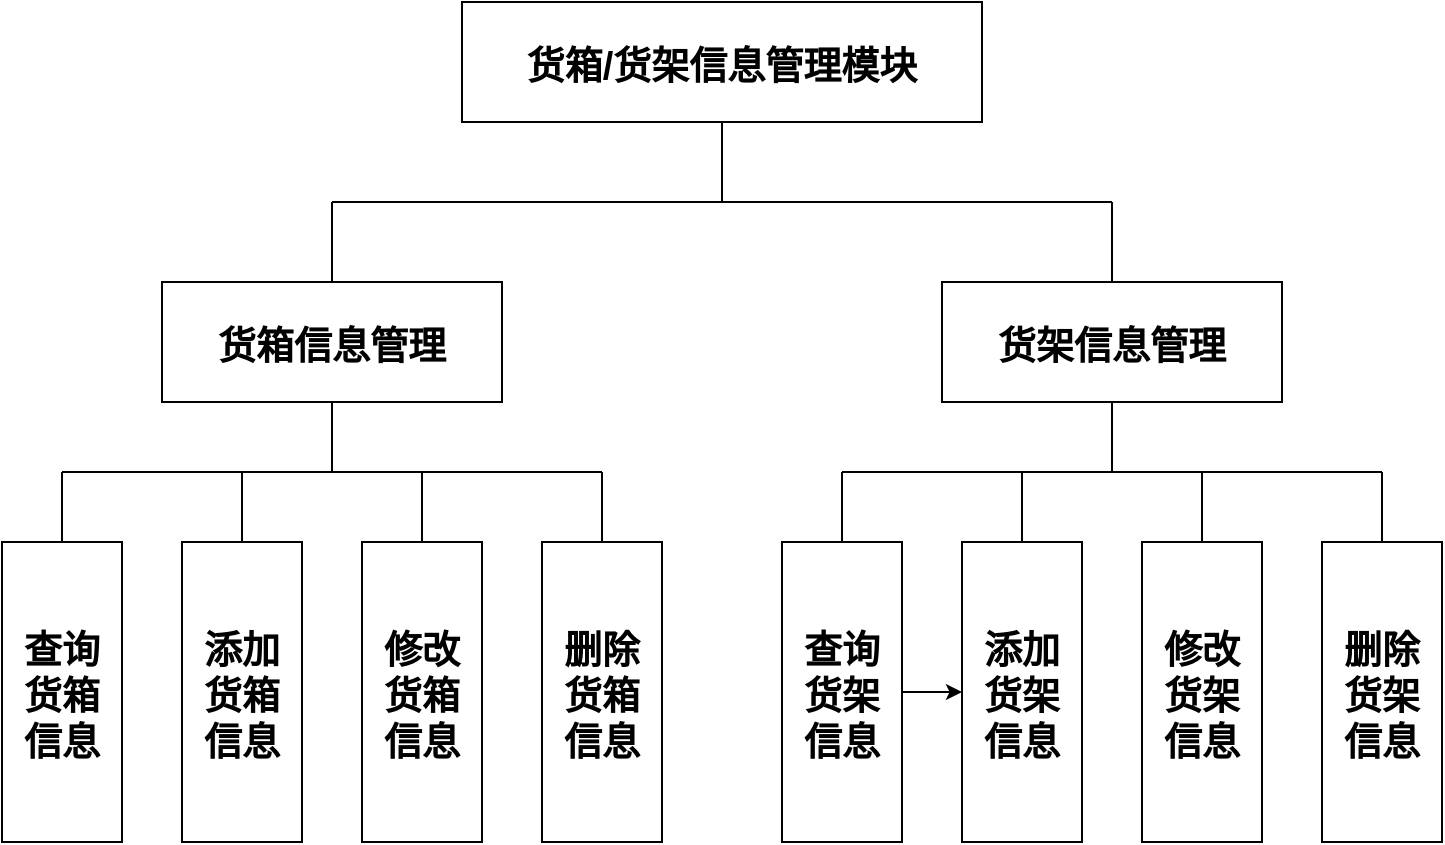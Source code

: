 <mxfile version="12.9.1" type="github" pages="3"><diagram name="货箱/架信息管理模块" id="货箱/架信息管理模块"><mxGraphModel dx="1422" dy="776" grid="1" gridSize="10" guides="1" tooltips="1" connect="1" arrows="1" fold="1" page="1" pageScale="1" pageWidth="500" pageHeight="800" math="0" shadow="0"><root><mxCell id="0"/><mxCell id="1" value="Background" parent="0"/><mxCell id="2" value="货箱/货架信息管理模块" style="fontSize=19;fontStyle=1" parent="1" vertex="1"><mxGeometry x="290" y="60" width="260" height="60" as="geometry"/></mxCell><mxCell id="3" value="货箱信息管理" style="fontStyle=1;fontSize=19;" parent="1" vertex="1"><mxGeometry x="140" y="200" width="170" height="60" as="geometry"/></mxCell><mxCell id="4" value="货架信息管理" style="fontStyle=1;fontSize=19;" parent="1" vertex="1"><mxGeometry x="530" y="200" width="170" height="60" as="geometry"/></mxCell><mxCell id="5" value="查询&#10;货箱&#10;信息" style="fontStyle=1;fontSize=19;" parent="1" vertex="1"><mxGeometry x="60" y="330" width="60" height="150" as="geometry"/></mxCell><mxCell id="6" value="添加&#10;货箱&#10;信息" style="fontStyle=1;fontSize=19;" parent="1" vertex="1"><mxGeometry x="150" y="330" width="60" height="150" as="geometry"/></mxCell><mxCell id="7" value="修改&#10;货箱&#10;信息" style="fontStyle=1;fontSize=19;" parent="1" vertex="1"><mxGeometry x="240" y="330" width="60" height="150" as="geometry"/></mxCell><mxCell id="8" value="删除&#10;货箱&#10;信息" style="fontStyle=1;fontSize=19;" parent="1" vertex="1"><mxGeometry x="330" y="330" width="60" height="150" as="geometry"/></mxCell><mxCell id="9" value="查询&#10;货架&#10;信息" style="fontSize=19;fontStyle=1" parent="1" vertex="1"><mxGeometry x="450" y="330" width="60" height="150" as="geometry"/></mxCell><mxCell id="10" value="添加&#10;货架&#10;信息" style="fontStyle=1;fontSize=19;" parent="1" vertex="1"><mxGeometry x="540" y="330" width="60" height="150" as="geometry"/></mxCell><mxCell id="11" value="修改&#10;货架&#10;信息" style="fontStyle=1;fontSize=19;" parent="1" vertex="1"><mxGeometry x="630" y="330" width="60" height="150" as="geometry"/></mxCell><mxCell id="12" value="删除&#10;货架&#10;信息" style="fontStyle=1;fontSize=19;" parent="1" vertex="1"><mxGeometry x="720" y="330" width="60" height="150" as="geometry"/></mxCell><mxCell id="42" style="vsdxID=28;edgeStyle=none;startArrow=none;endArrow=none;startSize=5;endSize=5;strokeColor=#000000;spacingTop=0;spacingBottom=0;spacingLeft=0;spacingRight=0;verticalAlign=middle;html=1;labelBackgroundColor=#ffffff;rounded=1;" parent="1" edge="1"><mxGeometry relative="1" as="geometry"><mxPoint x="-135" y="102" as="offset"/><Array as="points"/><mxPoint x="480" y="295" as="sourcePoint"/><mxPoint x="750" y="295" as="targetPoint"/></mxGeometry></mxCell><mxCell id="41" style="vsdxID=22;edgeStyle=none;startArrow=none;endArrow=none;startSize=5;endSize=5;strokeColor=#000000;spacingTop=0;spacingBottom=0;spacingLeft=0;spacingRight=0;verticalAlign=middle;html=1;labelBackgroundColor=#ffffff;rounded=1;" parent="1" edge="1"><mxGeometry relative="1" as="geometry"><mxPoint x="-135" y="102" as="offset"/><Array as="points"/><mxPoint x="90" y="295" as="sourcePoint"/><mxPoint x="360" y="295" as="targetPoint"/></mxGeometry></mxCell><mxCell id="40" style="vsdxID=14;edgeStyle=none;startArrow=none;endArrow=none;startSize=5;endSize=5;strokeColor=#000000;spacingTop=0;spacingBottom=0;spacingLeft=0;spacingRight=0;verticalAlign=middle;html=1;labelBackgroundColor=#ffffff;rounded=1;" parent="1" edge="1"><mxGeometry relative="1" as="geometry"><mxPoint x="-195" y="102" as="offset"/><Array as="points"/><mxPoint x="225" y="160" as="sourcePoint"/><mxPoint x="615" y="160" as="targetPoint"/></mxGeometry></mxCell><mxCell id="13" style="vsdxID=8;edgeStyle=none;startArrow=none;endArrow=classic;startSize=5;endSize=5;strokeColor=#000000;spacingTop=0;spacingBottom=0;spacingLeft=0;spacingRight=0;verticalAlign=middle;html=1;labelBackgroundColor=#ffffff;rounded=0;exitX=1;exitY=0.5;exitDx=0;exitDy=0;exitPerimeter=0;entryX=0;entryY=0.5;entryDx=0;entryDy=0;entryPerimeter=0;" parent="1" source="9" target="10" edge="1"><mxGeometry relative="1" as="geometry"><mxPoint x="-15" y="102" as="offset"/><Array as="points"><mxPoint x="530" y="405"/><mxPoint x="520" y="405"/></Array></mxGeometry></mxCell><mxCell id="14" parent="1" vertex="1"><mxGeometry x="420" y="160" as="geometry"/></mxCell><mxCell id="15" style="vsdxID=13;edgeStyle=none;startArrow=none;endArrow=none;startSize=5;endSize=5;strokeColor=#000000;spacingTop=0;spacingBottom=0;spacingLeft=0;spacingRight=0;verticalAlign=middle;html=1;labelBackgroundColor=#ffffff;rounded=1;entryX=0.5;entryY=1;entryDx=0;entryDy=0;" parent="1" source="14" target="2" edge="1"><mxGeometry relative="1" as="geometry"><mxPoint y="121" as="offset"/><Array as="points"/></mxGeometry></mxCell><mxCell id="16" parent="1" vertex="1"><mxGeometry x="225" y="160" as="geometry"/></mxCell><mxCell id="17" style="vsdxID=15;edgeStyle=none;startArrow=none;endArrow=none;startSize=5;endSize=5;strokeColor=#000000;spacingTop=0;spacingBottom=0;spacingLeft=0;spacingRight=0;verticalAlign=middle;html=1;labelBackgroundColor=#ffffff;rounded=1;exitX=0.5;exitY=0;exitDx=0;exitDy=0;exitPerimeter=0;" parent="1" source="3" target="16" edge="1"><mxGeometry relative="1" as="geometry"><mxPoint y="121" as="offset"/><Array as="points"/></mxGeometry></mxCell><mxCell id="18" parent="1" vertex="1"><mxGeometry x="615" y="160" as="geometry"/></mxCell><mxCell id="19" style="vsdxID=16;edgeStyle=none;startArrow=none;endArrow=none;startSize=5;endSize=5;strokeColor=#000000;spacingTop=0;spacingBottom=0;spacingLeft=0;spacingRight=0;verticalAlign=middle;html=1;labelBackgroundColor=#ffffff;rounded=1;exitX=0.5;exitY=0;exitDx=0;exitDy=0;exitPerimeter=0;" parent="1" source="4" target="18" edge="1"><mxGeometry relative="1" as="geometry"><mxPoint y="121" as="offset"/><Array as="points"/></mxGeometry></mxCell><mxCell id="20" parent="1" vertex="1"><mxGeometry x="225" y="295" as="geometry"/></mxCell><mxCell id="21" style="vsdxID=17;edgeStyle=none;startArrow=none;endArrow=none;startSize=5;endSize=5;strokeColor=#000000;spacingTop=0;spacingBottom=0;spacingLeft=0;spacingRight=0;verticalAlign=middle;html=1;labelBackgroundColor=#ffffff;rounded=1;entryX=0.5;entryY=1;entryDx=0;entryDy=0;entryPerimeter=0;" parent="1" source="20" target="3" edge="1"><mxGeometry relative="1" as="geometry"><mxPoint y="119" as="offset"/><Array as="points"/></mxGeometry></mxCell><mxCell id="22" parent="1" vertex="1"><mxGeometry x="90" y="295" as="geometry"/></mxCell><mxCell id="23" style="vsdxID=18;edgeStyle=none;startArrow=none;endArrow=none;startSize=5;endSize=5;strokeColor=#000000;spacingTop=0;spacingBottom=0;spacingLeft=0;spacingRight=0;verticalAlign=middle;html=1;labelBackgroundColor=#ffffff;rounded=1;entryX=0.5;entryY=0;entryDx=0;entryDy=0;entryPerimeter=0;" parent="1" source="22" target="5" edge="1"><mxGeometry relative="1" as="geometry"><mxPoint y="118" as="offset"/><Array as="points"/></mxGeometry></mxCell><mxCell id="24" parent="1" vertex="1"><mxGeometry x="180" y="295" as="geometry"/></mxCell><mxCell id="25" style="vsdxID=19;edgeStyle=none;startArrow=none;endArrow=none;startSize=5;endSize=5;strokeColor=#000000;spacingTop=0;spacingBottom=0;spacingLeft=0;spacingRight=0;verticalAlign=middle;html=1;labelBackgroundColor=#ffffff;rounded=1;entryX=0.5;entryY=0;entryDx=0;entryDy=0;entryPerimeter=0;" parent="1" source="24" target="6" edge="1"><mxGeometry relative="1" as="geometry"><mxPoint y="118" as="offset"/><Array as="points"/></mxGeometry></mxCell><mxCell id="26" parent="1" vertex="1"><mxGeometry x="270" y="295" as="geometry"/></mxCell><mxCell id="27" style="vsdxID=20;edgeStyle=none;startArrow=none;endArrow=none;startSize=5;endSize=5;strokeColor=#000000;spacingTop=0;spacingBottom=0;spacingLeft=0;spacingRight=0;verticalAlign=middle;html=1;labelBackgroundColor=#ffffff;rounded=1;exitX=0.5;exitY=0;exitDx=0;exitDy=0;exitPerimeter=0;" parent="1" source="7" target="26" edge="1"><mxGeometry relative="1" as="geometry"><mxPoint y="119" as="offset"/><Array as="points"/></mxGeometry></mxCell><mxCell id="28" parent="1" vertex="1"><mxGeometry x="360" y="295" as="geometry"/></mxCell><mxCell id="29" style="vsdxID=21;edgeStyle=none;startArrow=none;endArrow=none;startSize=5;endSize=5;strokeColor=#000000;spacingTop=0;spacingBottom=0;spacingLeft=0;spacingRight=0;verticalAlign=middle;html=1;labelBackgroundColor=#ffffff;rounded=1;entryX=0.5;entryY=0;entryDx=0;entryDy=0;entryPerimeter=0;" parent="1" source="28" target="8" edge="1"><mxGeometry relative="1" as="geometry"><mxPoint y="118" as="offset"/><Array as="points"/></mxGeometry></mxCell><mxCell id="30" parent="1" vertex="1"><mxGeometry x="615" y="295" as="geometry"/></mxCell><mxCell id="31" style="vsdxID=23;edgeStyle=none;startArrow=none;endArrow=none;startSize=5;endSize=5;strokeColor=#000000;spacingTop=0;spacingBottom=0;spacingLeft=0;spacingRight=0;verticalAlign=middle;html=1;labelBackgroundColor=#ffffff;rounded=1;entryX=0.5;entryY=1;entryDx=0;entryDy=0;entryPerimeter=0;" parent="1" source="30" target="4" edge="1"><mxGeometry relative="1" as="geometry"><mxPoint y="119" as="offset"/><Array as="points"/></mxGeometry></mxCell><mxCell id="32" parent="1" vertex="1"><mxGeometry x="480" y="295" as="geometry"/></mxCell><mxCell id="33" style="vsdxID=24;edgeStyle=none;startArrow=none;endArrow=none;startSize=5;endSize=5;strokeColor=#000000;spacingTop=0;spacingBottom=0;spacingLeft=0;spacingRight=0;verticalAlign=middle;html=1;labelBackgroundColor=#ffffff;rounded=1;entryX=0.5;entryY=0;entryDx=0;entryDy=0;entryPerimeter=0;" parent="1" source="32" target="9" edge="1"><mxGeometry relative="1" as="geometry"><mxPoint y="118" as="offset"/><Array as="points"/></mxGeometry></mxCell><mxCell id="34" parent="1" vertex="1"><mxGeometry x="570" y="295" as="geometry"/></mxCell><mxCell id="35" style="vsdxID=25;edgeStyle=none;startArrow=none;endArrow=none;startSize=5;endSize=5;strokeColor=#000000;spacingTop=0;spacingBottom=0;spacingLeft=0;spacingRight=0;verticalAlign=middle;html=1;labelBackgroundColor=#ffffff;rounded=1;exitX=0.5;exitY=0;exitDx=0;exitDy=0;exitPerimeter=0;" parent="1" source="10" target="34" edge="1"><mxGeometry relative="1" as="geometry"><mxPoint y="119" as="offset"/><Array as="points"/></mxGeometry></mxCell><mxCell id="36" parent="1" vertex="1"><mxGeometry x="660" y="295" as="geometry"/></mxCell><mxCell id="37" style="vsdxID=26;edgeStyle=none;startArrow=none;endArrow=none;startSize=5;endSize=5;strokeColor=#000000;spacingTop=0;spacingBottom=0;spacingLeft=0;spacingRight=0;verticalAlign=middle;html=1;labelBackgroundColor=#ffffff;rounded=1;entryX=0.5;entryY=0;entryDx=0;entryDy=0;entryPerimeter=0;" parent="1" source="36" target="11" edge="1"><mxGeometry relative="1" as="geometry"><mxPoint y="118" as="offset"/><Array as="points"/></mxGeometry></mxCell><mxCell id="38" parent="1" vertex="1"><mxGeometry x="750" y="295" as="geometry"/></mxCell><mxCell id="39" style="vsdxID=27;edgeStyle=none;startArrow=none;endArrow=none;startSize=5;endSize=5;strokeColor=#000000;spacingTop=0;spacingBottom=0;spacingLeft=0;spacingRight=0;verticalAlign=middle;html=1;labelBackgroundColor=#ffffff;rounded=1;exitX=0.5;exitY=0;exitDx=0;exitDy=0;exitPerimeter=0;" parent="1" source="12" target="38" edge="1"><mxGeometry relative="1" as="geometry"><mxPoint y="119" as="offset"/><Array as="points"/></mxGeometry></mxCell></root></mxGraphModel></diagram><diagram name="样品库监控信息管理模块" id="样品库监控信息管理模块"><mxGraphModel dx="1422" dy="776" grid="1" gridSize="10" guides="1" tooltips="1" connect="1" arrows="1" fold="1" page="1" pageScale="1" pageWidth="500" pageHeight="800" math="0" shadow="0"><root><mxCell id="0"/><mxCell id="1" value="Background" parent="0"/><mxCell id="2" value="样品库监控信息管理模块" style="fontStyle=1;fontSize=25;" parent="1" vertex="1"><mxGeometry x="320" y="40" width="360" height="80" as="geometry"/></mxCell><mxCell id="3" value="样品借出提醒" style="fontStyle=1;fontSize=25;" parent="1" vertex="1"><mxGeometry x="700" y="200" width="240" height="80" as="geometry"/></mxCell><mxCell id="4" value="样品余量提醒" style="fontStyle=1;fontSize=25;" parent="1" vertex="1"><mxGeometry x="380" y="200" width="240" height="80" as="geometry"/></mxCell><mxCell id="5" value="维护状态提醒" style="fontStyle=1;fontSize=25;" parent="1" vertex="1"><mxGeometry x="60" y="200" width="240" height="80" as="geometry"/></mxCell><mxCell id="6" value="3D&#10;样品库&#10;状态&#10;显示" style="fontStyle=1;fontSize=25;" parent="1" vertex="1"><mxGeometry x="80" y="360" width="80" height="160" as="geometry"/></mxCell><mxCell id="7" value="维护&#10;状态&#10;文字&#10;提醒" style="fontStyle=1;fontSize=25;" parent="1" vertex="1"><mxGeometry x="200" y="360" width="80" height="160" as="geometry"/></mxCell><mxCell id="20" style="vsdxID=40;edgeStyle=none;startArrow=none;endArrow=none;startSize=5;endSize=5;strokeColor=#000000;spacingTop=0;spacingBottom=0;spacingLeft=0;spacingRight=0;verticalAlign=middle;html=1;labelBackgroundColor=#ffffff;rounded=1;" parent="1" edge="1"><mxGeometry relative="1" as="geometry"><mxPoint x="60" y="102" as="offset"/><Array as="points"/><mxPoint x="240" y="320" as="sourcePoint"/><mxPoint x="120" y="320" as="targetPoint"/></mxGeometry></mxCell><mxCell id="19" style="vsdxID=38;edgeStyle=none;startArrow=none;endArrow=none;startSize=5;endSize=5;strokeColor=#000000;spacingTop=0;spacingBottom=0;spacingLeft=0;spacingRight=0;verticalAlign=middle;html=1;labelBackgroundColor=#ffffff;rounded=1;" parent="1" edge="1"><mxGeometry relative="1" as="geometry"><mxPoint x="-320" y="102" as="offset"/><Array as="points"/><mxPoint x="180" y="160" as="sourcePoint"/><mxPoint x="820" y="160" as="targetPoint"/></mxGeometry></mxCell><mxCell id="8" style="vsdxID=35;edgeStyle=none;startArrow=none;endArrow=none;startSize=5;endSize=5;strokeColor=#000000;spacingTop=0;spacingBottom=0;spacingLeft=0;spacingRight=0;verticalAlign=middle;html=1;labelBackgroundColor=#ffffff;rounded=1;exitX=0.5;exitY=0;exitDx=0;exitDy=0;exitPerimeter=0;entryX=0.5;entryY=1;entryDx=0;entryDy=0;entryPerimeter=0;" parent="1" source="4" target="2" edge="1"><mxGeometry relative="1" as="geometry"><mxPoint y="141" as="offset"/><Array as="points"/></mxGeometry></mxCell><mxCell id="9" parent="1" vertex="1"><mxGeometry x="180" y="160" as="geometry"/></mxCell><mxCell id="10" style="vsdxID=36;edgeStyle=none;startArrow=none;endArrow=none;startSize=5;endSize=5;strokeColor=#000000;spacingTop=0;spacingBottom=0;spacingLeft=0;spacingRight=0;verticalAlign=middle;html=1;labelBackgroundColor=#ffffff;rounded=1;entryX=0.5;entryY=0;entryDx=0;entryDy=0;entryPerimeter=0;" parent="1" source="9" target="5" edge="1"><mxGeometry relative="1" as="geometry"><mxPoint y="121" as="offset"/><Array as="points"/></mxGeometry></mxCell><mxCell id="11" parent="1" vertex="1"><mxGeometry x="820" y="160" as="geometry"/></mxCell><mxCell id="12" style="vsdxID=37;edgeStyle=none;startArrow=none;endArrow=none;startSize=5;endSize=5;strokeColor=#000000;spacingTop=0;spacingBottom=0;spacingLeft=0;spacingRight=0;verticalAlign=middle;html=1;labelBackgroundColor=#ffffff;rounded=1;entryX=0.5;entryY=0;entryDx=0;entryDy=0;entryPerimeter=0;" parent="1" source="11" target="3" edge="1"><mxGeometry relative="1" as="geometry"><mxPoint y="121" as="offset"/><Array as="points"/></mxGeometry></mxCell><mxCell id="13" parent="1" vertex="1"><mxGeometry x="180" y="320" as="geometry"/></mxCell><mxCell id="14" style="vsdxID=39;edgeStyle=none;startArrow=none;endArrow=none;startSize=5;endSize=5;strokeColor=#000000;spacingTop=0;spacingBottom=0;spacingLeft=0;spacingRight=0;verticalAlign=middle;html=1;labelBackgroundColor=#ffffff;rounded=1;entryX=0.5;entryY=1;entryDx=0;entryDy=0;entryPerimeter=0;" parent="1" source="13" target="5" edge="1"><mxGeometry relative="1" as="geometry"><mxPoint y="121" as="offset"/><Array as="points"/></mxGeometry></mxCell><mxCell id="15" parent="1" vertex="1"><mxGeometry x="120" y="320" as="geometry"/></mxCell><mxCell id="16" style="vsdxID=41;edgeStyle=none;startArrow=none;endArrow=none;startSize=5;endSize=5;strokeColor=#000000;spacingTop=0;spacingBottom=0;spacingLeft=0;spacingRight=0;verticalAlign=middle;html=1;labelBackgroundColor=#ffffff;rounded=1;exitX=0.5;exitY=0;exitDx=0;exitDy=0;exitPerimeter=0;" parent="1" source="6" target="15" edge="1"><mxGeometry relative="1" as="geometry"><mxPoint y="121" as="offset"/><Array as="points"/></mxGeometry></mxCell><mxCell id="17" parent="1" vertex="1"><mxGeometry x="240" y="320" as="geometry"/></mxCell><mxCell id="18" style="vsdxID=42;edgeStyle=none;startArrow=none;endArrow=none;startSize=5;endSize=5;strokeColor=#000000;spacingTop=0;spacingBottom=0;spacingLeft=0;spacingRight=0;verticalAlign=middle;html=1;labelBackgroundColor=#ffffff;rounded=1;exitX=0.5;exitY=0;exitDx=0;exitDy=0;exitPerimeter=0;" parent="1" source="7" target="17" edge="1"><mxGeometry relative="1" as="geometry"><mxPoint y="121" as="offset"/><Array as="points"/></mxGeometry></mxCell></root></mxGraphModel></diagram><diagram name="3D样品库模块" id="3D样品库模块"><mxGraphModel dx="922" dy="-24" grid="1" gridSize="10" guides="1" tooltips="1" connect="1" arrows="1" fold="1" page="1" pageScale="1" pageWidth="500" pageHeight="800" math="0" shadow="0"><root><mxCell id="0"/><mxCell id="1" value="Background" parent="0"/><mxCell id="2" value="3D样品库模块" style="fontStyle=1;fontSize=25;" parent="1" vertex="1"><mxGeometry x="820" y="800" width="360" height="80" as="geometry"/></mxCell><mxCell id="3" value="仓库展示" style="fontStyle=1;fontSize=25;" parent="1" vertex="1"><mxGeometry x="580" y="960" width="240" height="80" as="geometry"/></mxCell><mxCell id="5" value="土壤&#10;样品&#10;位置&#10;显示" style="fontStyle=1;fontSize=25;" parent="1" vertex="1"><mxGeometry x="500" y="1120" width="80" height="160" as="geometry"/></mxCell><mxCell id="38" style="vsdxID=70;edgeStyle=none;startArrow=none;endArrow=none;startSize=5;endSize=5;strokeColor=#000000;spacingTop=0;spacingBottom=0;spacingLeft=0;spacingRight=0;verticalAlign=middle;html=1;labelBackgroundColor=#ffffff;rounded=1;" parent="1" edge="1"><mxGeometry relative="1" as="geometry"><mxPoint x="-120" y="102" as="offset"/><Array as="points"/><mxPoint x="1180" y="1320" as="sourcePoint"/><mxPoint x="1420" y="1320" as="targetPoint"/></mxGeometry></mxCell><mxCell id="37" style="vsdxID=66;edgeStyle=none;startArrow=none;endArrow=none;startSize=5;endSize=5;strokeColor=#000000;spacingTop=0;spacingBottom=0;spacingLeft=0;spacingRight=0;verticalAlign=middle;html=1;labelBackgroundColor=#ffffff;rounded=1;" parent="1" edge="1"><mxGeometry relative="1" as="geometry"><mxPoint x="-160" y="102" as="offset"/><Array as="points"/><mxPoint x="1140" y="1080" as="sourcePoint"/><mxPoint x="1460" y="1080" as="targetPoint"/></mxGeometry></mxCell><mxCell id="36" style="vsdxID=65;edgeStyle=none;startArrow=none;endArrow=none;startSize=5;endSize=5;strokeColor=#000000;spacingTop=0;spacingBottom=0;spacingLeft=0;spacingRight=0;verticalAlign=middle;html=1;labelBackgroundColor=#ffffff;rounded=1;" parent="1" edge="1"><mxGeometry relative="1" as="geometry"><mxPoint x="160" y="102" as="offset"/><Array as="points"/><mxPoint x="860" y="1080" as="sourcePoint"/><mxPoint x="540" y="1080" as="targetPoint"/></mxGeometry></mxCell><mxCell id="35" style="vsdxID=60;edgeStyle=none;startArrow=none;endArrow=none;startSize=5;endSize=5;strokeColor=#000000;spacingTop=0;spacingBottom=0;spacingLeft=0;spacingRight=0;verticalAlign=middle;html=1;labelBackgroundColor=#ffffff;rounded=1;" parent="1" edge="1"><mxGeometry relative="1" as="geometry"><mxPoint y="141" as="offset"/><Array as="points"/><mxPoint x="1299" y="1120" as="sourcePoint"/><mxPoint x="1299" y="1040" as="targetPoint"/></mxGeometry></mxCell><mxCell id="34" style="vsdxID=58;edgeStyle=none;startArrow=none;endArrow=none;startSize=5;endSize=5;strokeColor=#000000;spacingTop=0;spacingBottom=0;spacingLeft=0;spacingRight=0;verticalAlign=middle;html=1;labelBackgroundColor=#ffffff;rounded=1;" parent="1" edge="1"><mxGeometry relative="1" as="geometry"><mxPoint x="300" y="102" as="offset"/><Array as="points"/><mxPoint x="1300" y="920" as="sourcePoint"/><mxPoint x="700" y="920" as="targetPoint"/></mxGeometry></mxCell><mxCell id="14" parent="1" vertex="1"><mxGeometry x="1000" y="920" as="geometry"/></mxCell><mxCell id="15" style="vsdxID=55;edgeStyle=none;startArrow=none;endArrow=none;startSize=5;endSize=5;strokeColor=#000000;spacingTop=0;spacingBottom=0;spacingLeft=0;spacingRight=0;verticalAlign=middle;html=1;labelBackgroundColor=#ffffff;rounded=1;entryX=0.5;entryY=1;entryDx=0;entryDy=0;entryPerimeter=0;" parent="1" source="14" target="2" edge="1"><mxGeometry relative="1" as="geometry"><mxPoint y="121" as="offset"/><Array as="points"/></mxGeometry></mxCell><mxCell id="16" parent="1" vertex="1"><mxGeometry x="700" y="920" as="geometry"/></mxCell><mxCell id="17" style="vsdxID=56;edgeStyle=none;startArrow=none;endArrow=none;startSize=5;endSize=5;strokeColor=#000000;spacingTop=0;spacingBottom=0;spacingLeft=0;spacingRight=0;verticalAlign=middle;html=1;labelBackgroundColor=#ffffff;rounded=1;entryX=0.5;entryY=0;entryDx=0;entryDy=0;entryPerimeter=0;" parent="1" source="16" target="3" edge="1"><mxGeometry relative="1" as="geometry"><mxPoint y="121" as="offset"/><Array as="points"/></mxGeometry></mxCell><mxCell id="18" parent="1" vertex="1"><mxGeometry x="1300" y="920" as="geometry"/></mxCell><mxCell id="19" style="vsdxID=57;edgeStyle=none;startArrow=none;endArrow=none;startSize=5;endSize=5;strokeColor=#000000;spacingTop=0;spacingBottom=0;spacingLeft=0;spacingRight=0;verticalAlign=middle;html=1;labelBackgroundColor=#ffffff;rounded=1;entryX=0.5;entryY=0;entryDx=0;entryDy=0;entryPerimeter=0;" parent="1" source="18" edge="1"><mxGeometry relative="1" as="geometry"><mxPoint y="121" as="offset"/><Array as="points"/><mxPoint x="1300" y="960" as="targetPoint"/></mxGeometry></mxCell><mxCell id="20" style="vsdxID=59;edgeStyle=none;startArrow=none;endArrow=none;startSize=5;endSize=5;strokeColor=#000000;spacingTop=0;spacingBottom=0;spacingLeft=0;spacingRight=0;verticalAlign=middle;html=1;labelBackgroundColor=#ffffff;rounded=1;exitX=0.5;exitY=0;exitDx=0;exitDy=0;exitPerimeter=0;entryX=0.5;entryY=1;entryDx=0;entryDy=0;entryPerimeter=0;" parent="1" target="3" edge="1"><mxGeometry relative="1" as="geometry"><mxPoint y="141" as="offset"/><Array as="points"/><mxPoint x="700" y="1120" as="sourcePoint"/></mxGeometry></mxCell><mxCell id="21" parent="1" vertex="1"><mxGeometry x="540" y="1080" as="geometry"/></mxCell><mxCell id="22" style="vsdxID=61;edgeStyle=none;startArrow=none;endArrow=none;startSize=5;endSize=5;strokeColor=#000000;spacingTop=0;spacingBottom=0;spacingLeft=0;spacingRight=0;verticalAlign=middle;html=1;labelBackgroundColor=#ffffff;rounded=1;exitX=0.5;exitY=0;exitDx=0;exitDy=0;exitPerimeter=0;" parent="1" source="5" target="21" edge="1"><mxGeometry relative="1" as="geometry"><mxPoint y="121" as="offset"/><Array as="points"/></mxGeometry></mxCell><mxCell id="23" parent="1" vertex="1"><mxGeometry x="860" y="1080" as="geometry"/></mxCell><mxCell id="24" style="vsdxID=62;edgeStyle=none;startArrow=none;endArrow=none;startSize=5;endSize=5;strokeColor=#000000;spacingTop=0;spacingBottom=0;spacingLeft=0;spacingRight=0;verticalAlign=middle;html=1;labelBackgroundColor=#ffffff;rounded=1;exitX=0.5;exitY=0;exitDx=0;exitDy=0;exitPerimeter=0;" parent="1" target="23" edge="1"><mxGeometry relative="1" as="geometry"><mxPoint y="121" as="offset"/><Array as="points"/><mxPoint x="860" y="1120" as="sourcePoint"/></mxGeometry></mxCell><mxCell id="25" parent="1" vertex="1"><mxGeometry x="1140" y="1080" as="geometry"/></mxCell><mxCell id="26" style="vsdxID=63;edgeStyle=none;startArrow=none;endArrow=none;startSize=5;endSize=5;strokeColor=#000000;spacingTop=0;spacingBottom=0;spacingLeft=0;spacingRight=0;verticalAlign=middle;html=1;labelBackgroundColor=#ffffff;rounded=1;entryX=0.5;entryY=0;entryDx=0;entryDy=0;entryPerimeter=0;" parent="1" source="25" edge="1"><mxGeometry relative="1" as="geometry"><mxPoint y="121" as="offset"/><Array as="points"/><mxPoint x="1140" y="1120" as="targetPoint"/></mxGeometry></mxCell><mxCell id="27" parent="1" vertex="1"><mxGeometry x="1460" y="1080" as="geometry"/></mxCell><mxCell id="28" style="vsdxID=64;edgeStyle=none;startArrow=none;endArrow=none;startSize=5;endSize=5;strokeColor=#000000;spacingTop=0;spacingBottom=0;spacingLeft=0;spacingRight=0;verticalAlign=middle;html=1;labelBackgroundColor=#ffffff;rounded=1;entryX=0.5;entryY=0;entryDx=0;entryDy=0;entryPerimeter=0;" parent="1" source="27" edge="1"><mxGeometry relative="1" as="geometry"><mxPoint y="121" as="offset"/><Array as="points"/><mxPoint x="1460" y="1120" as="targetPoint"/></mxGeometry></mxCell><mxCell id="29" style="vsdxID=67;edgeStyle=none;startArrow=none;endArrow=none;startSize=5;endSize=5;strokeColor=#000000;spacingTop=0;spacingBottom=0;spacingLeft=0;spacingRight=0;verticalAlign=middle;html=1;labelBackgroundColor=#ffffff;rounded=1;exitX=0.5;exitY=1;exitDx=0;exitDy=0;exitPerimeter=0;entryX=0.5;entryY=0;entryDx=0;entryDy=0;entryPerimeter=0;" parent="1" edge="1"><mxGeometry relative="1" as="geometry"><mxPoint y="141" as="offset"/><Array as="points"/><mxPoint x="1300" y="1280" as="sourcePoint"/><mxPoint x="1300" y="1360" as="targetPoint"/></mxGeometry></mxCell><mxCell id="30" parent="1" vertex="1"><mxGeometry x="1180" y="1320" as="geometry"/></mxCell><mxCell id="31" style="vsdxID=68;edgeStyle=none;startArrow=none;endArrow=none;startSize=5;endSize=5;strokeColor=#000000;spacingTop=0;spacingBottom=0;spacingLeft=0;spacingRight=0;verticalAlign=middle;html=1;labelBackgroundColor=#ffffff;rounded=1;entryX=0.5;entryY=0;entryDx=0;entryDy=0;entryPerimeter=0;" parent="1" source="30" edge="1"><mxGeometry relative="1" as="geometry"><mxPoint y="121" as="offset"/><Array as="points"/><mxPoint x="1180" y="1360" as="targetPoint"/></mxGeometry></mxCell><mxCell id="32" parent="1" vertex="1"><mxGeometry x="1420" y="1320" as="geometry"/></mxCell><mxCell id="33" style="vsdxID=69;edgeStyle=none;startArrow=none;endArrow=none;startSize=5;endSize=5;strokeColor=#000000;spacingTop=0;spacingBottom=0;spacingLeft=0;spacingRight=0;verticalAlign=middle;html=1;labelBackgroundColor=#ffffff;rounded=1;entryX=0.5;entryY=0;entryDx=0;entryDy=0;entryPerimeter=0;" parent="1" source="32" edge="1"><mxGeometry relative="1" as="geometry"><mxPoint y="121" as="offset"/><Array as="points"/><mxPoint x="1420" y="1360" as="targetPoint"/></mxGeometry></mxCell><mxCell id="9XT9r78nwjrvNngH1mKg-38" value="其他" style="fontStyle=1;fontSize=25;" vertex="1" parent="1"><mxGeometry x="1180" y="960" width="240" height="80" as="geometry"/></mxCell><mxCell id="9XT9r78nwjrvNngH1mKg-39" value="镜头&#10;切换&#10;与&#10;锁定" style="fontStyle=1;fontSize=25;" vertex="1" parent="1"><mxGeometry x="1260" y="1360" width="80" height="160" as="geometry"/></mxCell><mxCell id="9XT9r78nwjrvNngH1mKg-40" value="第一&#10;人称&#10;视角&#10;镜头" style="fontStyle=1;fontSize=25;" vertex="1" parent="1"><mxGeometry x="1140" y="1360" width="80" height="160" as="geometry"/></mxCell><mxCell id="9XT9r78nwjrvNngH1mKg-41" value="键盘&#10;控制&#10;移动" style="fontStyle=1;fontSize=25;" vertex="1" parent="1"><mxGeometry x="1420" y="1120" width="80" height="160" as="geometry"/></mxCell><mxCell id="9XT9r78nwjrvNngH1mKg-42" value="镜头&#10;控制" style="fontStyle=1;fontSize=25;" vertex="1" parent="1"><mxGeometry x="1260" y="1120" width="80" height="160" as="geometry"/></mxCell><mxCell id="9XT9r78nwjrvNngH1mKg-43" value="样品&#10;信息&#10;查询" style="fontStyle=1;fontSize=25;" vertex="1" parent="1"><mxGeometry x="1100" y="1120" width="80" height="160" as="geometry"/></mxCell><mxCell id="9XT9r78nwjrvNngH1mKg-44" value="点击&#10;显示&#10;位置&#10;信息" style="fontStyle=1;fontSize=25;" vertex="1" parent="1"><mxGeometry x="820" y="1120" width="80" height="160" as="geometry"/></mxCell><mxCell id="9XT9r78nwjrvNngH1mKg-45" value="样品&#10;状态&#10;信息&#10;显示" style="fontStyle=1;fontSize=25;" vertex="1" parent="1"><mxGeometry x="660" y="1120" width="80" height="160" as="geometry"/></mxCell><mxCell id="9XT9r78nwjrvNngH1mKg-46" value="第三&#10;人称&#10;视角&#10;镜头" style="fontStyle=1;fontSize=25;" vertex="1" parent="1"><mxGeometry x="1380" y="1360" width="80" height="160" as="geometry"/></mxCell></root></mxGraphModel></diagram></mxfile>